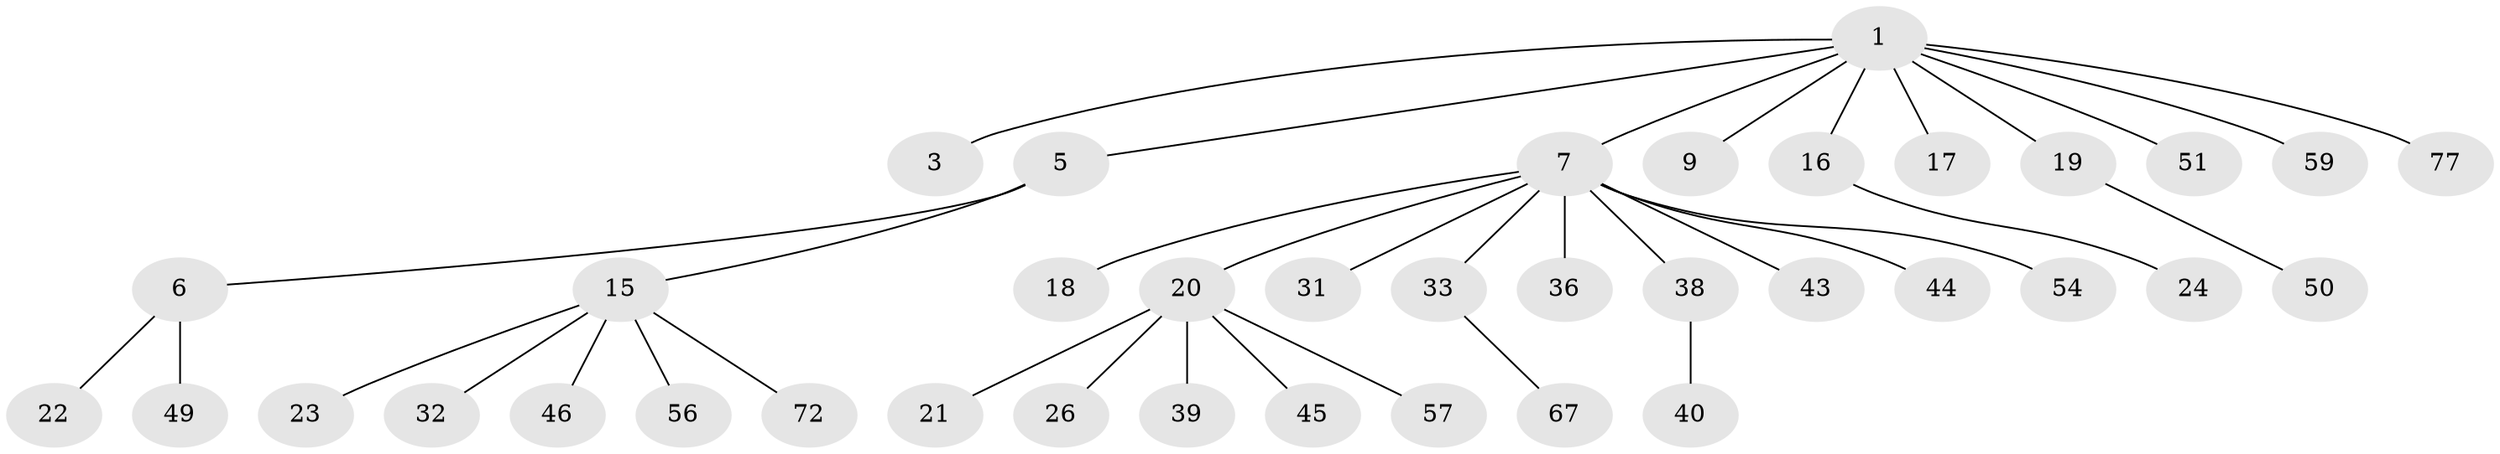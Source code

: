 // original degree distribution, {11: 0.012987012987012988, 3: 0.1038961038961039, 2: 0.2597402597402597, 4: 0.03896103896103896, 5: 0.025974025974025976, 1: 0.5324675324675324, 7: 0.025974025974025976}
// Generated by graph-tools (version 1.1) at 2025/15/03/09/25 04:15:24]
// undirected, 38 vertices, 37 edges
graph export_dot {
graph [start="1"]
  node [color=gray90,style=filled];
  1 [super="+2+8+11+4"];
  3 [super="+27"];
  5 [super="+66"];
  6 [super="+28"];
  7 [super="+10+12"];
  9 [super="+47"];
  15 [super="+35"];
  16;
  17 [super="+52"];
  18;
  19 [super="+70+25"];
  20 [super="+37"];
  21 [super="+73+74+48"];
  22;
  23;
  24;
  26 [super="+34+42"];
  31;
  32 [super="+60"];
  33 [super="+41"];
  36;
  38;
  39;
  40 [super="+58+68+53"];
  43;
  44;
  45;
  46;
  49;
  50;
  51;
  54;
  56;
  57;
  59;
  67;
  72;
  77;
  1 -- 3;
  1 -- 5;
  1 -- 7;
  1 -- 16;
  1 -- 17;
  1 -- 19;
  1 -- 51;
  1 -- 77;
  1 -- 9;
  1 -- 59;
  5 -- 6;
  5 -- 15;
  6 -- 22;
  6 -- 49;
  7 -- 20;
  7 -- 54;
  7 -- 44;
  7 -- 31;
  7 -- 33;
  7 -- 18;
  7 -- 36;
  7 -- 38;
  7 -- 43;
  15 -- 23;
  15 -- 32;
  15 -- 46;
  15 -- 56;
  15 -- 72;
  16 -- 24;
  19 -- 50;
  20 -- 21;
  20 -- 26;
  20 -- 39;
  20 -- 45;
  20 -- 57;
  33 -- 67;
  38 -- 40;
}
